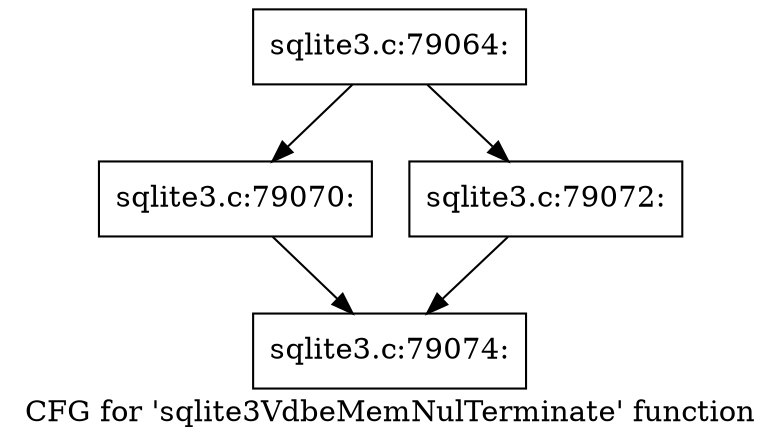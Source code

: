digraph "CFG for 'sqlite3VdbeMemNulTerminate' function" {
	label="CFG for 'sqlite3VdbeMemNulTerminate' function";

	Node0x55c0f54444c0 [shape=record,label="{sqlite3.c:79064:}"];
	Node0x55c0f54444c0 -> Node0x55c0f7ad3820;
	Node0x55c0f54444c0 -> Node0x55c0f7ace820;
	Node0x55c0f7ad3820 [shape=record,label="{sqlite3.c:79070:}"];
	Node0x55c0f7ad3820 -> Node0x55c0f7ace4f0;
	Node0x55c0f7ace820 [shape=record,label="{sqlite3.c:79072:}"];
	Node0x55c0f7ace820 -> Node0x55c0f7ace4f0;
	Node0x55c0f7ace4f0 [shape=record,label="{sqlite3.c:79074:}"];
}
